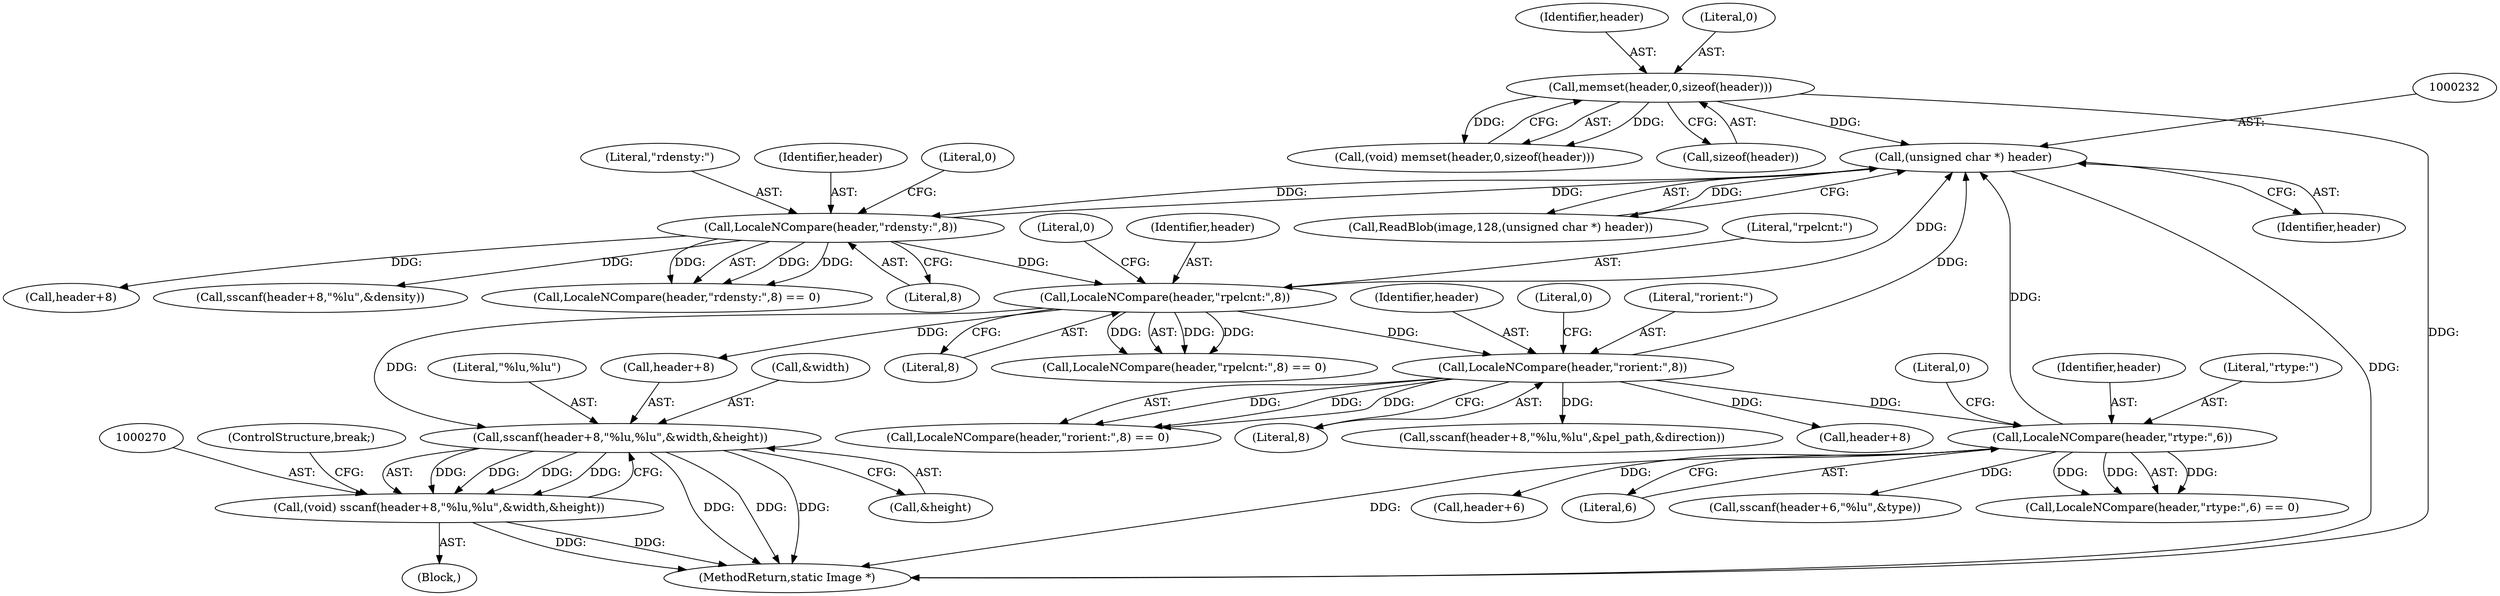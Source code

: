 digraph "0_ImageMagick_6b6bff054d569a77973f2140c0e86366e6168a6c@API" {
"1000271" [label="(Call,sscanf(header+8,\"%lu,%lu\",&width,&height))"];
"1000263" [label="(Call,LocaleNCompare(header,\"rpelcnt:\",8))"];
"1000245" [label="(Call,LocaleNCompare(header,\"rdensty:\",8))"];
"1000231" [label="(Call,(unsigned char *) header)"];
"1000332" [label="(Call,LocaleNCompare(header,\"rtype:\",6))"];
"1000283" [label="(Call,LocaleNCompare(header,\"rorient:\",8))"];
"1000190" [label="(Call,memset(header,0,sizeof(header)))"];
"1000269" [label="(Call,(void) sscanf(header+8,\"%lu,%lu\",&width,&height))"];
"1000268" [label="(Block,)"];
"1000246" [label="(Identifier,header)"];
"1000263" [label="(Call,LocaleNCompare(header,\"rpelcnt:\",8))"];
"1000340" [label="(Call,sscanf(header+6,\"%lu\",&type))"];
"1000269" [label="(Call,(void) sscanf(header+8,\"%lu,%lu\",&width,&height))"];
"1000249" [label="(Literal,0)"];
"1000272" [label="(Call,header+8)"];
"1000245" [label="(Call,LocaleNCompare(header,\"rdensty:\",8))"];
"1000191" [label="(Identifier,header)"];
"1000331" [label="(Call,LocaleNCompare(header,\"rtype:\",6) == 0)"];
"1000265" [label="(Literal,\"rpelcnt:\")"];
"1000280" [label="(ControlStructure,break;)"];
"1000271" [label="(Call,sscanf(header+8,\"%lu,%lu\",&width,&height))"];
"1000266" [label="(Literal,8)"];
"1000286" [label="(Literal,8)"];
"1000247" [label="(Literal,\"rdensty:\")"];
"1000192" [label="(Literal,0)"];
"1000334" [label="(Literal,\"rtype:\")"];
"1000291" [label="(Call,sscanf(header+8,\"%lu,%lu\",&pel_path,&direction))"];
"1000292" [label="(Call,header+8)"];
"1000275" [label="(Literal,\"%lu,%lu\")"];
"1000188" [label="(Call,(void) memset(header,0,sizeof(header)))"];
"1000283" [label="(Call,LocaleNCompare(header,\"rorient:\",8))"];
"1000264" [label="(Identifier,header)"];
"1000254" [label="(Call,header+8)"];
"1000262" [label="(Call,LocaleNCompare(header,\"rpelcnt:\",8) == 0)"];
"1000282" [label="(Call,LocaleNCompare(header,\"rorient:\",8) == 0)"];
"1000278" [label="(Call,&height)"];
"1000190" [label="(Call,memset(header,0,sizeof(header)))"];
"1000341" [label="(Call,header+6)"];
"1000233" [label="(Identifier,header)"];
"1000284" [label="(Identifier,header)"];
"1000335" [label="(Literal,6)"];
"1000287" [label="(Literal,0)"];
"1000193" [label="(Call,sizeof(header))"];
"1000285" [label="(Literal,\"rorient:\")"];
"1000253" [label="(Call,sscanf(header+8,\"%lu\",&density))"];
"1000244" [label="(Call,LocaleNCompare(header,\"rdensty:\",8) == 0)"];
"1000332" [label="(Call,LocaleNCompare(header,\"rtype:\",6))"];
"1000276" [label="(Call,&width)"];
"1000513" [label="(MethodReturn,static Image *)"];
"1000267" [label="(Literal,0)"];
"1000228" [label="(Call,ReadBlob(image,128,(unsigned char *) header))"];
"1000336" [label="(Literal,0)"];
"1000333" [label="(Identifier,header)"];
"1000231" [label="(Call,(unsigned char *) header)"];
"1000248" [label="(Literal,8)"];
"1000271" -> "1000269"  [label="AST: "];
"1000271" -> "1000278"  [label="CFG: "];
"1000272" -> "1000271"  [label="AST: "];
"1000275" -> "1000271"  [label="AST: "];
"1000276" -> "1000271"  [label="AST: "];
"1000278" -> "1000271"  [label="AST: "];
"1000269" -> "1000271"  [label="CFG: "];
"1000271" -> "1000513"  [label="DDG: "];
"1000271" -> "1000513"  [label="DDG: "];
"1000271" -> "1000513"  [label="DDG: "];
"1000271" -> "1000269"  [label="DDG: "];
"1000271" -> "1000269"  [label="DDG: "];
"1000271" -> "1000269"  [label="DDG: "];
"1000271" -> "1000269"  [label="DDG: "];
"1000263" -> "1000271"  [label="DDG: "];
"1000263" -> "1000262"  [label="AST: "];
"1000263" -> "1000266"  [label="CFG: "];
"1000264" -> "1000263"  [label="AST: "];
"1000265" -> "1000263"  [label="AST: "];
"1000266" -> "1000263"  [label="AST: "];
"1000267" -> "1000263"  [label="CFG: "];
"1000263" -> "1000231"  [label="DDG: "];
"1000263" -> "1000262"  [label="DDG: "];
"1000263" -> "1000262"  [label="DDG: "];
"1000263" -> "1000262"  [label="DDG: "];
"1000245" -> "1000263"  [label="DDG: "];
"1000263" -> "1000272"  [label="DDG: "];
"1000263" -> "1000283"  [label="DDG: "];
"1000245" -> "1000244"  [label="AST: "];
"1000245" -> "1000248"  [label="CFG: "];
"1000246" -> "1000245"  [label="AST: "];
"1000247" -> "1000245"  [label="AST: "];
"1000248" -> "1000245"  [label="AST: "];
"1000249" -> "1000245"  [label="CFG: "];
"1000245" -> "1000231"  [label="DDG: "];
"1000245" -> "1000244"  [label="DDG: "];
"1000245" -> "1000244"  [label="DDG: "];
"1000245" -> "1000244"  [label="DDG: "];
"1000231" -> "1000245"  [label="DDG: "];
"1000245" -> "1000253"  [label="DDG: "];
"1000245" -> "1000254"  [label="DDG: "];
"1000231" -> "1000228"  [label="AST: "];
"1000231" -> "1000233"  [label="CFG: "];
"1000232" -> "1000231"  [label="AST: "];
"1000233" -> "1000231"  [label="AST: "];
"1000228" -> "1000231"  [label="CFG: "];
"1000231" -> "1000513"  [label="DDG: "];
"1000231" -> "1000228"  [label="DDG: "];
"1000332" -> "1000231"  [label="DDG: "];
"1000190" -> "1000231"  [label="DDG: "];
"1000283" -> "1000231"  [label="DDG: "];
"1000332" -> "1000331"  [label="AST: "];
"1000332" -> "1000335"  [label="CFG: "];
"1000333" -> "1000332"  [label="AST: "];
"1000334" -> "1000332"  [label="AST: "];
"1000335" -> "1000332"  [label="AST: "];
"1000336" -> "1000332"  [label="CFG: "];
"1000332" -> "1000513"  [label="DDG: "];
"1000332" -> "1000331"  [label="DDG: "];
"1000332" -> "1000331"  [label="DDG: "];
"1000332" -> "1000331"  [label="DDG: "];
"1000283" -> "1000332"  [label="DDG: "];
"1000332" -> "1000340"  [label="DDG: "];
"1000332" -> "1000341"  [label="DDG: "];
"1000283" -> "1000282"  [label="AST: "];
"1000283" -> "1000286"  [label="CFG: "];
"1000284" -> "1000283"  [label="AST: "];
"1000285" -> "1000283"  [label="AST: "];
"1000286" -> "1000283"  [label="AST: "];
"1000287" -> "1000283"  [label="CFG: "];
"1000283" -> "1000282"  [label="DDG: "];
"1000283" -> "1000282"  [label="DDG: "];
"1000283" -> "1000282"  [label="DDG: "];
"1000283" -> "1000291"  [label="DDG: "];
"1000283" -> "1000292"  [label="DDG: "];
"1000190" -> "1000188"  [label="AST: "];
"1000190" -> "1000193"  [label="CFG: "];
"1000191" -> "1000190"  [label="AST: "];
"1000192" -> "1000190"  [label="AST: "];
"1000193" -> "1000190"  [label="AST: "];
"1000188" -> "1000190"  [label="CFG: "];
"1000190" -> "1000513"  [label="DDG: "];
"1000190" -> "1000188"  [label="DDG: "];
"1000190" -> "1000188"  [label="DDG: "];
"1000269" -> "1000268"  [label="AST: "];
"1000270" -> "1000269"  [label="AST: "];
"1000280" -> "1000269"  [label="CFG: "];
"1000269" -> "1000513"  [label="DDG: "];
"1000269" -> "1000513"  [label="DDG: "];
}

